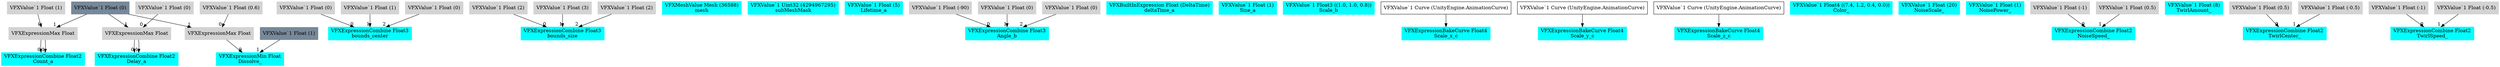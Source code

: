 digraph G {
node0 [shape="box" color="cyan" style="filled" label="VFXExpressionCombine Float2
Count_a"]
node1 [shape="box" color="lightgray" style="filled" label="VFXExpressionMax Float"]
node2 [shape="box" color="lightgray" style="filled" label="VFXValue`1 Float (1)"]
node3 [shape="box" color="lightslategray" style="filled" label="VFXValue`1 Float (0)"]
node4 [shape="box" color="cyan" style="filled" label="VFXExpressionCombine Float2
Delay_a"]
node5 [shape="box" color="lightgray" style="filled" label="VFXExpressionMax Float"]
node6 [shape="box" color="lightgray" style="filled" label="VFXValue`1 Float (0)"]
node7 [shape="box" color="cyan" style="filled" label="VFXExpressionCombine Float3
bounds_center"]
node8 [shape="box" color="lightgray" style="filled" label="VFXValue`1 Float (0)"]
node9 [shape="box" color="lightgray" style="filled" label="VFXValue`1 Float (1)"]
node10 [shape="box" color="lightgray" style="filled" label="VFXValue`1 Float (0)"]
node11 [shape="box" color="cyan" style="filled" label="VFXExpressionCombine Float3
bounds_size"]
node12 [shape="box" color="lightgray" style="filled" label="VFXValue`1 Float (2)"]
node13 [shape="box" color="lightgray" style="filled" label="VFXValue`1 Float (3)"]
node14 [shape="box" color="lightgray" style="filled" label="VFXValue`1 Float (2)"]
node15 [shape="box" color="cyan" style="filled" label="VFXMeshValue Mesh (36588)
mesh"]
node16 [shape="box" color="cyan" style="filled" label="VFXValue`1 Uint32 (4294967295)
subMeshMask"]
node17 [shape="box" color="cyan" style="filled" label="VFXValue`1 Float (5)
Lifetime_a"]
node18 [shape="box" color="cyan" style="filled" label="VFXExpressionCombine Float3
Angle_b"]
node19 [shape="box" color="lightgray" style="filled" label="VFXValue`1 Float (-90)"]
node20 [shape="box" color="lightgray" style="filled" label="VFXValue`1 Float (0)"]
node21 [shape="box" color="lightgray" style="filled" label="VFXValue`1 Float (0)"]
node22 [shape="box" color="cyan" style="filled" label="VFXBuiltInExpression Float (DeltaTime)
deltaTime_a"]
node23 [shape="box" color="cyan" style="filled" label="VFXValue`1 Float (1)
Size_a"]
node24 [shape="box" color="cyan" style="filled" label="VFXValue`1 Float3 ((1.0, 1.0, 0.8))
Scale_b"]
node25 [shape="box" color="cyan" style="filled" label="VFXExpressionBakeCurve Float4
Scale_x_c"]
node26 [shape="box" label="VFXValue`1 Curve (UnityEngine.AnimationCurve)"]
node27 [shape="box" color="cyan" style="filled" label="VFXExpressionBakeCurve Float4
Scale_y_c"]
node28 [shape="box" label="VFXValue`1 Curve (UnityEngine.AnimationCurve)"]
node29 [shape="box" color="cyan" style="filled" label="VFXExpressionBakeCurve Float4
Scale_z_c"]
node30 [shape="box" label="VFXValue`1 Curve (UnityEngine.AnimationCurve)"]
node31 [shape="box" color="cyan" style="filled" label="VFXValue`1 Float4 ((7.4, 1.2, 0.4, 0.0))
Color_"]
node32 [shape="box" color="cyan" style="filled" label="VFXExpressionMin Float
Dissolve_"]
node33 [shape="box" color="lightgray" style="filled" label="VFXExpressionMax Float"]
node34 [shape="box" color="lightgray" style="filled" label="VFXValue`1 Float (0.6)"]
node35 [shape="box" color="lightslategray" style="filled" label="VFXValue`1 Float (1)"]
node36 [shape="box" color="cyan" style="filled" label="VFXValue`1 Float (20)
NoiseScale_"]
node37 [shape="box" color="cyan" style="filled" label="VFXValue`1 Float (1)
NoisePower_"]
node38 [shape="box" color="cyan" style="filled" label="VFXExpressionCombine Float2
NoiseSpeed_"]
node39 [shape="box" color="lightgray" style="filled" label="VFXValue`1 Float (-1)"]
node40 [shape="box" color="lightgray" style="filled" label="VFXValue`1 Float (0.5)"]
node41 [shape="box" color="cyan" style="filled" label="VFXValue`1 Float (8)
TwirlAmount_"]
node42 [shape="box" color="cyan" style="filled" label="VFXExpressionCombine Float2
TwirlCenter_"]
node43 [shape="box" color="lightgray" style="filled" label="VFXValue`1 Float (0.5)"]
node44 [shape="box" color="lightgray" style="filled" label="VFXValue`1 Float (-0.5)"]
node45 [shape="box" color="cyan" style="filled" label="VFXExpressionCombine Float2
TwirlSpeed_"]
node46 [shape="box" color="lightgray" style="filled" label="VFXValue`1 Float (-1)"]
node47 [shape="box" color="lightgray" style="filled" label="VFXValue`1 Float (-0.5)"]
node1 -> node0 [headlabel="0"]
node1 -> node0 [headlabel="1"]
node2 -> node1 [headlabel="0"]
node3 -> node1 [headlabel="1"]
node5 -> node4 [headlabel="0"]
node5 -> node4 [headlabel="1"]
node6 -> node5 [headlabel="0"]
node3 -> node5 [headlabel="1"]
node8 -> node7 [headlabel="0"]
node9 -> node7 [headlabel="1"]
node10 -> node7 [headlabel="2"]
node12 -> node11 [headlabel="0"]
node13 -> node11 [headlabel="1"]
node14 -> node11 [headlabel="2"]
node19 -> node18 [headlabel="0"]
node20 -> node18 [headlabel="1"]
node21 -> node18 [headlabel="2"]
node26 -> node25 
node28 -> node27 
node30 -> node29 
node33 -> node32 [headlabel="0"]
node35 -> node32 [headlabel="1"]
node34 -> node33 [headlabel="0"]
node3 -> node33 [headlabel="1"]
node39 -> node38 [headlabel="0"]
node40 -> node38 [headlabel="1"]
node43 -> node42 [headlabel="0"]
node44 -> node42 [headlabel="1"]
node46 -> node45 [headlabel="0"]
node47 -> node45 [headlabel="1"]
}

